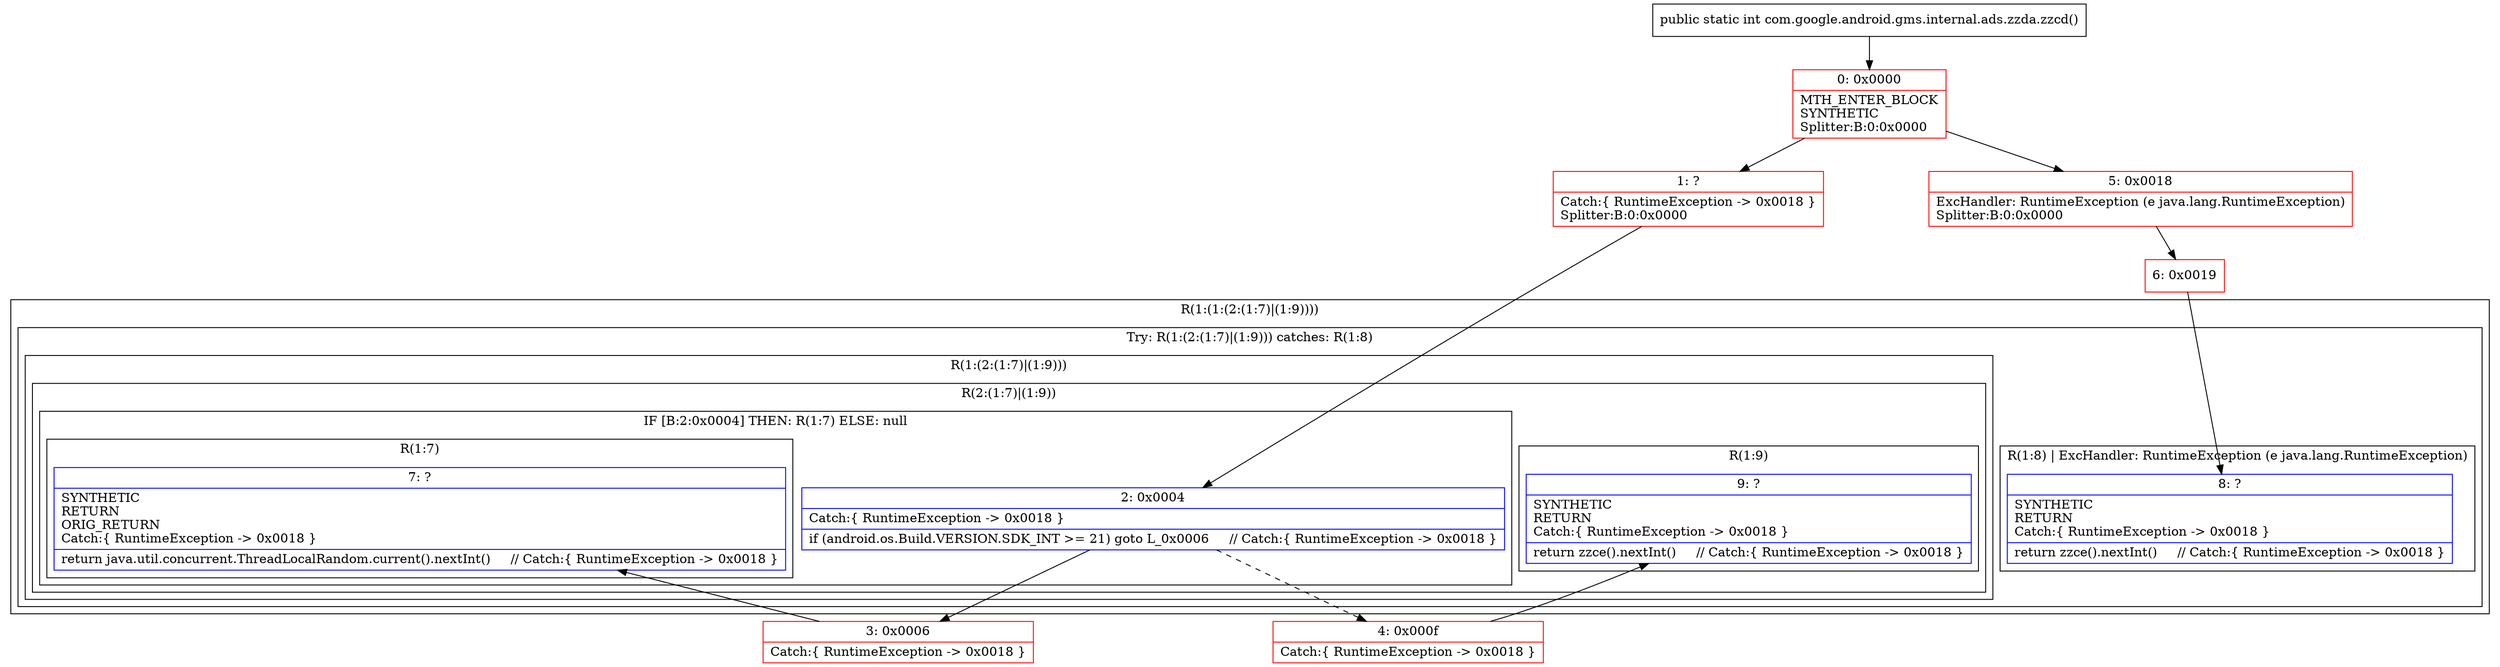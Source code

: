 digraph "CFG forcom.google.android.gms.internal.ads.zzda.zzcd()I" {
subgraph cluster_Region_1005365744 {
label = "R(1:(1:(2:(1:7)|(1:9))))";
node [shape=record,color=blue];
subgraph cluster_TryCatchRegion_1576958895 {
label = "Try: R(1:(2:(1:7)|(1:9))) catches: R(1:8)";
node [shape=record,color=blue];
subgraph cluster_Region_1150574167 {
label = "R(1:(2:(1:7)|(1:9)))";
node [shape=record,color=blue];
subgraph cluster_Region_11966335 {
label = "R(2:(1:7)|(1:9))";
node [shape=record,color=blue];
subgraph cluster_IfRegion_1590365616 {
label = "IF [B:2:0x0004] THEN: R(1:7) ELSE: null";
node [shape=record,color=blue];
Node_2 [shape=record,label="{2\:\ 0x0004|Catch:\{ RuntimeException \-\> 0x0018 \}\l|if (android.os.Build.VERSION.SDK_INT \>= 21) goto L_0x0006     \/\/ Catch:\{ RuntimeException \-\> 0x0018 \}\l}"];
subgraph cluster_Region_1883645637 {
label = "R(1:7)";
node [shape=record,color=blue];
Node_7 [shape=record,label="{7\:\ ?|SYNTHETIC\lRETURN\lORIG_RETURN\lCatch:\{ RuntimeException \-\> 0x0018 \}\l|return java.util.concurrent.ThreadLocalRandom.current().nextInt()     \/\/ Catch:\{ RuntimeException \-\> 0x0018 \}\l}"];
}
}
subgraph cluster_Region_373733500 {
label = "R(1:9)";
node [shape=record,color=blue];
Node_9 [shape=record,label="{9\:\ ?|SYNTHETIC\lRETURN\lCatch:\{ RuntimeException \-\> 0x0018 \}\l|return zzce().nextInt()     \/\/ Catch:\{ RuntimeException \-\> 0x0018 \}\l}"];
}
}
}
subgraph cluster_Region_578799780 {
label = "R(1:8) | ExcHandler: RuntimeException (e java.lang.RuntimeException)\l";
node [shape=record,color=blue];
Node_8 [shape=record,label="{8\:\ ?|SYNTHETIC\lRETURN\lCatch:\{ RuntimeException \-\> 0x0018 \}\l|return zzce().nextInt()     \/\/ Catch:\{ RuntimeException \-\> 0x0018 \}\l}"];
}
}
}
subgraph cluster_Region_578799780 {
label = "R(1:8) | ExcHandler: RuntimeException (e java.lang.RuntimeException)\l";
node [shape=record,color=blue];
Node_8 [shape=record,label="{8\:\ ?|SYNTHETIC\lRETURN\lCatch:\{ RuntimeException \-\> 0x0018 \}\l|return zzce().nextInt()     \/\/ Catch:\{ RuntimeException \-\> 0x0018 \}\l}"];
}
Node_0 [shape=record,color=red,label="{0\:\ 0x0000|MTH_ENTER_BLOCK\lSYNTHETIC\lSplitter:B:0:0x0000\l}"];
Node_1 [shape=record,color=red,label="{1\:\ ?|Catch:\{ RuntimeException \-\> 0x0018 \}\lSplitter:B:0:0x0000\l}"];
Node_3 [shape=record,color=red,label="{3\:\ 0x0006|Catch:\{ RuntimeException \-\> 0x0018 \}\l}"];
Node_4 [shape=record,color=red,label="{4\:\ 0x000f|Catch:\{ RuntimeException \-\> 0x0018 \}\l}"];
Node_5 [shape=record,color=red,label="{5\:\ 0x0018|ExcHandler: RuntimeException (e java.lang.RuntimeException)\lSplitter:B:0:0x0000\l}"];
Node_6 [shape=record,color=red,label="{6\:\ 0x0019}"];
MethodNode[shape=record,label="{public static int com.google.android.gms.internal.ads.zzda.zzcd() }"];
MethodNode -> Node_0;
Node_2 -> Node_3;
Node_2 -> Node_4[style=dashed];
Node_0 -> Node_1;
Node_0 -> Node_5;
Node_1 -> Node_2;
Node_3 -> Node_7;
Node_4 -> Node_9;
Node_5 -> Node_6;
Node_6 -> Node_8;
}

